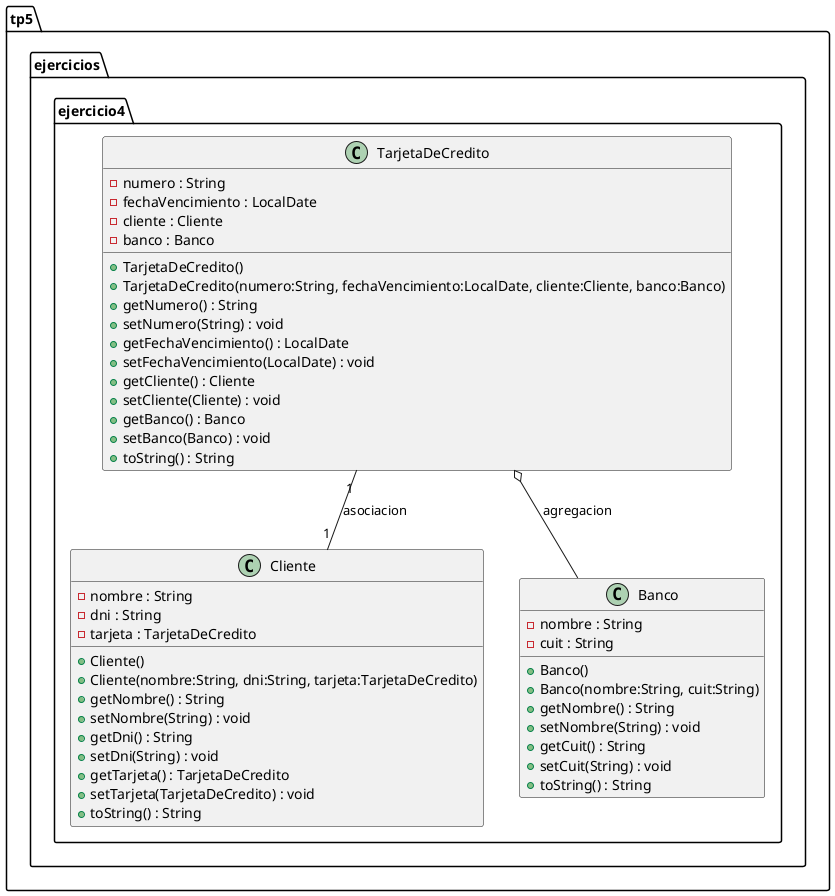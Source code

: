 @startuml
package tp5.ejercicios.ejercicio4 {
  class TarjetaDeCredito {
    - numero : String
    - fechaVencimiento : LocalDate
    - cliente : Cliente
    - banco : Banco
    + TarjetaDeCredito()
    + TarjetaDeCredito(numero:String, fechaVencimiento:LocalDate, cliente:Cliente, banco:Banco)
    + getNumero() : String
    + setNumero(String) : void
    + getFechaVencimiento() : LocalDate
    + setFechaVencimiento(LocalDate) : void
    + getCliente() : Cliente
    + setCliente(Cliente) : void
    + getBanco() : Banco
    + setBanco(Banco) : void
    + toString() : String
  }

  class Cliente {
    - nombre : String
    - dni : String
    - tarjeta : TarjetaDeCredito
    + Cliente()
    + Cliente(nombre:String, dni:String, tarjeta:TarjetaDeCredito)
    + getNombre() : String
    + setNombre(String) : void
    + getDni() : String
    + setDni(String) : void
    + getTarjeta() : TarjetaDeCredito
    + setTarjeta(TarjetaDeCredito) : void
    + toString() : String
  }

  class Banco {
    - nombre : String
    - cuit : String
    + Banco()
    + Banco(nombre:String, cuit:String)
    + getNombre() : String
    + setNombre(String) : void
    + getCuit() : String
    + setCuit(String) : void
    + toString() : String
  }

  ' Asociacion bidireccional 1<->1
  TarjetaDeCredito "1" -- "1" Cliente : asociacion

  ' Agregacion: TarjetaDeCredito -> Banco
  TarjetaDeCredito o-- Banco : agregacion
}
@enduml